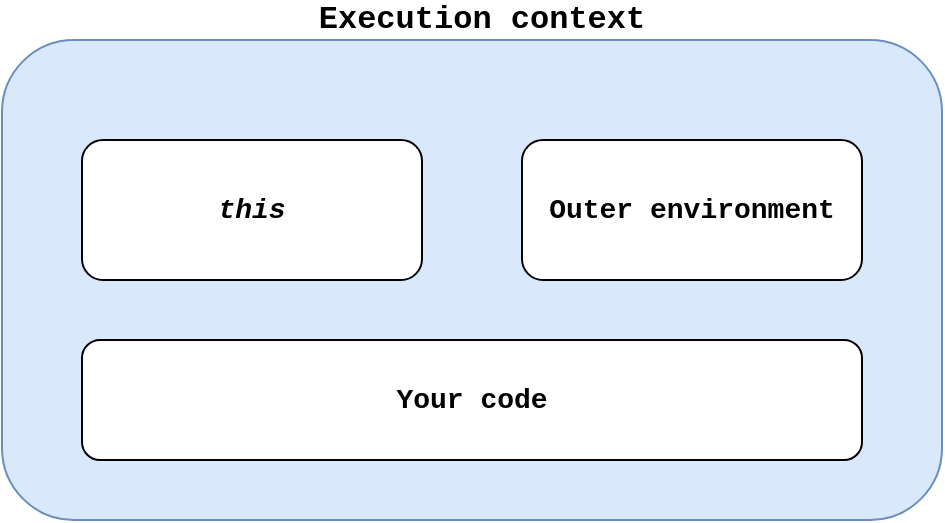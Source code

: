 <mxfile version="13.0.9" type="device"><diagram id="hGcI9fVhZAlM26dQxoO9" name="Page-1"><mxGraphModel dx="1422" dy="837" grid="1" gridSize="10" guides="1" tooltips="1" connect="1" arrows="1" fold="1" page="1" pageScale="1" pageWidth="827" pageHeight="1169" math="0" shadow="0"><root><mxCell id="0"/><mxCell id="1" parent="0"/><mxCell id="EAglUra6Z6CQl14us-gU-1" value="" style="rounded=1;whiteSpace=wrap;html=1;fillColor=#dae8fc;fontFamily=Courier New;fontStyle=1;fontSize=14;strokeColor=#6c8ebf;" vertex="1" parent="1"><mxGeometry x="130" y="80" width="470" height="240" as="geometry"/></mxCell><mxCell id="EAglUra6Z6CQl14us-gU-3" value="this" style="rounded=1;whiteSpace=wrap;html=1;fontStyle=3;fontFamily=Courier New;fontSize=14;" vertex="1" parent="1"><mxGeometry x="170" y="130" width="170" height="70" as="geometry"/></mxCell><mxCell id="EAglUra6Z6CQl14us-gU-4" value="Your code" style="rounded=1;whiteSpace=wrap;html=1;fontFamily=Courier New;fontStyle=1;fontSize=14;" vertex="1" parent="1"><mxGeometry x="170" y="230" width="390" height="60" as="geometry"/></mxCell><mxCell id="EAglUra6Z6CQl14us-gU-5" value="Execution context" style="text;html=1;strokeColor=none;fillColor=none;align=center;verticalAlign=middle;whiteSpace=wrap;rounded=0;fontFamily=Courier New;fontSize=16;fontStyle=1" vertex="1" parent="1"><mxGeometry x="140" y="60" width="460" height="20" as="geometry"/></mxCell><mxCell id="EAglUra6Z6CQl14us-gU-6" value="&lt;span style=&quot;font-style: normal&quot;&gt;Outer environment&lt;/span&gt;" style="rounded=1;whiteSpace=wrap;html=1;fontStyle=3;fontFamily=Courier New;fontSize=14;" vertex="1" parent="1"><mxGeometry x="390" y="130" width="170" height="70" as="geometry"/></mxCell></root></mxGraphModel></diagram></mxfile>